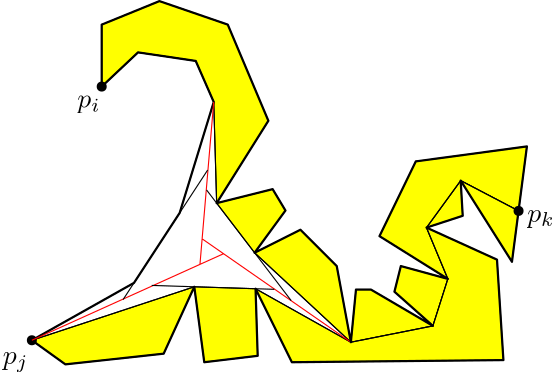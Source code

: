 <?xml version="1.0"?>
<!DOCTYPE ipe SYSTEM "ipe.dtd">
<ipe version="70000" creator="ipe6upgrade">
<info created="D:20081119114814" modified="D:20081126150810"/>
<ipestyle name="ipe6">
<color name="red" value="1 0 0"/>
<color name="green" value="0 1 0"/>
<color name="blue" value="0 0 1"/>
<color name="yellow" value="1 1 0"/>
<color name="gray1" value="0.125"/>
<color name="gray2" value="0.25"/>
<color name="gray3" value="0.375"/>
<color name="gray4" value="0.5"/>
<color name="gray5" value="0.625"/>
<color name="gray6" value="0.75"/>
<color name="gray7" value="0.875"/>
<dashstyle name="dashed" value="[4] 0"/>
<dashstyle name="dotted" value="[1 3] 0"/>
<dashstyle name="dash dotted" value="[4 2 1 2] 0"/>
<dashstyle name="dash dot dotted" value="[4 2 1 2 1 2] 0"/>
<pen name="heavier" value="0.8"/>
<pen name="fat" value="1.2"/>
<pen name="ultrafat" value="2"/>
<textsize name="large" value="\large"/>
<textsize name="Large" value="\Large"/>
<textsize name="LARGE" value="\LARGE"/>
<textsize name="huge" value="\huge"/>
<textsize name="Huge" value="\Huge"/>
<textsize name="small" value="\small"/>
<textsize name="footnote" value="\footnotesize"/>
<textsize name="tiny" value="\tiny"/>
<symbolsize name="small" value="2"/>
<symbolsize name="tiny" value="1.1"/>
<symbolsize name="large" value="5"/>
<arrowsize name="small" value="5"/>
<arrowsize name="tiny" value="3"/>
<arrowsize name="large" value="10"/>
<symbol name="mark/circle(sx)" transformations="translations">
<path fill="sym-stroke">
0.6 0 0 0.6 0 0 e 0.4 0 0 0.4 0 0 e
</path></symbol>
<symbol name="mark/disk(sx)" transformations="translations">
<path fill="sym-stroke">
0.6 0 0 0.6 0 0 e
</path></symbol>
<symbol name="mark/fdisk(sfx)" transformations="translations">
<group><path fill="sym-stroke" fillrule="eofill">
0.6 0 0 0.6 0 0 e 0.4 0 0 0.4 0 0 e
</path><path fill="sym-fill">
0.4 0 0 0.4 0 0 e
</path></group></symbol>
<symbol name="mark/box(sx)" transformations="translations">
<path fill="sym-stroke" fillrule="eofill">
-0.6 -0.6 m 0.6 -0.6 l 0.6 0.6 l -0.6 0.6 l h -0.4 -0.4 m 0.4 -0.4 l 0.4 0.4 l -0.4 0.4 l h</path></symbol>
<symbol name="mark/square(sx)" transformations="translations">
<path fill="sym-stroke">
-0.6 -0.6 m 0.6 -0.6 l 0.6 0.6 l -0.6 0.6 l h</path></symbol>
<symbol name="mark/fsquare(sfx)" transformations="translations">
<group><path fill="sym-stroke" fillrule="eofill">
-0.6 -0.6 m 0.6 -0.6 l 0.6 0.6 l -0.6 0.6 l h-0.4 -0.4 m 0.4 -0.4 l 0.4 0.4 l -0.4 0.4 l h</path><path fill="sym-fill">
-0.4 -0.4 m 0.4 -0.4 l 0.4 0.4 l -0.4 0.4 l h</path></group></symbol>
<symbol name="mark/cross(sx)" transformations="translations">
<group><path fill="sym-stroke">
-0.43 -0.57 m 0.57 0.43 l 0.43 0.57 l -0.57 -0.43 l h</path><path fill="sym-stroke">
-0.43 0.57 m 0.57 -0.43 l 0.43 -0.57 l -0.57 0.43 l h</path>
</group></symbol>
<textstyle name="center" begin="\begin{center}"
end="\end{center}"/>
<textstyle name="itemize" begin="\begin{itemize}"
end="\end{itemize}"/>
<textstyle name="item" begin="\begin{itemize}\item{}"
end="\end{itemize}"/>
</ipestyle>
<page>
<layer name="alpha"/>
<view layers="alpha" active="alpha"/>
<path layer="alpha" stroke="black" pen="normal" fill="yellow">
251.702 482.55 m
270.32 512.203 l
255.704 546.819 l
231.089 555.28 l
210.32 546.819 l
210.32 524.511 l
223.397 536.819 l
244.166 533.742 l
250.651 518.963 l
h
</path>
<path stroke="black" pen="normal" fill="yellow">
265.357 464.693 m
276.474 479.895 l
271.858 487.588 l
251.702 482.55 l
h
</path>
<path stroke="black" pen="normal" fill="yellow">
300.02 432.482 m
294.935 459.895 l
281.858 472.972 l
265.357 464.693 l
h
</path>
<path stroke="black" pen="normal" fill="yellow">
329.551 438.357 m
307.243 451.434 l
301.858 451.434 l
300.02 432.482 l
h
</path>
<path stroke="black" pen="normal" fill="yellow">
334.935 455.28 m
318.012 459.895 l
315.704 450.665 l
329.551 438.357 l
h
</path>
<path stroke="black" pen="normal" fill="yellow">
339.551 490.665 m
327.243 473.742 l
340.284 477.998 l
h
</path>
<path stroke="black" pen="normal" fill="yellow">
360.387 479.756 m
363.397 502.972 l
323.397 497.588 l
310.32 470.665 l
334.935 455.28 l
327.243 473.742 l
339.551 490.665 l
h
</path>
<path stroke="black" pen="normal" fill="yellow">
339.551 490.665 m
358.012 461.434 l
360.387 479.756 l
h
</path>
<path stroke="black" pen="normal" fill="yellow">
185.178 433.182 m
197.243 424.511 l
232.627 428.357 l
243.649 452.439 l
h
</path>
<path stroke="black" pen="normal" fill="yellow">
243.649 452.439 m
247.243 425.28 l
266.474 427.588 l
265.707 451.739 l
h
</path>
<path stroke="black" pen="normal" fill="yellow">
265.707 451.739 m
278.781 425.28 l
354.935 426.049 l
352.627 462.203 l
327.243 473.742 l
334.935 455.28 l
329.551 438.357 l
300.02 432.482 l
h
</path>
<path stroke="black" pen="normal" matrix="1 0 0 1 -17.1991 136.857">
267.85 382.106 m
255.596 342.192 l
239.14 316.982 l
202.377 296.325 l
260.848 315.582 l
282.906 314.882 l
317.219 295.625 l
282.556 327.836 l
268.901 345.693 l
h
</path>
<path stroke="red" pen="normal" matrix="1 0 0 1 -17.1991 136.857">
263.672 332.842 m
262.893 323.655 l
271.377 327.486 l
263.672 332.842 l
</path>
<path stroke="red" pen="normal" matrix="1 0 0 1 -17.1991 136.857">
271.377 327.486 m
317.219 295.625 l
</path>
<path stroke="black" pen="normal" matrix="1 0 0 1 -17.1991 136.857">
317.219 295.625 m
346.75 301.5 l
352.134 318.423 l
344.442 336.885 l
356.75 353.808 l
377.586 342.899 l
</path>
<path stroke="black" pen="normal" matrix="1 0 0 1 -17.1991 136.857">
267.85 382.106 m
261.365 396.885 l
240.596 399.962 l
227.519 387.654 l
</path>
<path stroke="black" pen="heavier" matrix="1 0 0 1 -17.1991 136.857">
375.211 324.577 m
380.596 366.115 l
340.596 360.731 l
327.519 333.808 l
352.134 318.423 l
335.211 323.038 l
332.903 313.808 l
346.75 301.5 l
324.442 314.577 l
319.057 314.577 l
317.219 295.625 l
312.134 323.038 l
299.057 336.115 l
282.556 327.836 l
293.673 343.038 l
289.057 350.731 l
268.901 345.693 l
287.519 375.346 l
272.903 409.962 l
248.288 418.423 l
227.519 409.962 l
227.519 387.654 l
240.596 399.962 l
261.365 396.885 l
267.85 382.106 l
255.596 342.192 l
239.14 316.982 l
202.377 296.325 l
214.442 287.654 l
249.826 291.5 l
260.848 315.582 l
264.442 288.423 l
283.673 290.731 l
282.906 314.882 l
295.98 288.423 l
372.134 289.192 l
369.826 325.346 l
344.442 336.885 l
357.483 341.141 l
356.75 353.808 l
h
</path>
<use name="mark/disk(sx)" pos="377.586 342.899" matrix="1 0 0 1 -17.1991 136.857" size="normal" stroke="black"/>
<use name="mark/disk(sx)" pos="202.377 296.325" matrix="1 0 0 1 -17.1991 136.857" size="normal" stroke="black"/>
<use name="mark/disk(sx)" pos="227.519 387.654" matrix="1 0 0 1 -17.1991 136.857" size="normal" stroke="black"/>
<path stroke="red" pen="normal" matrix="1 0 0 1 -17.1991 136.857">
263.672 332.842 m
267.85 382.106 l
</path>
<path stroke="red" pen="normal" matrix="1 0 0 1 -17.1991 136.857">
262.893 323.655 m
202.377 296.325 l
</path>
<text stroke="black" matrix="1 0 0 1 -1.06159 -1.32699" pos="202.575 518.304" type="label" transformations="translations" valign="baseline" size="normal">$p_i$</text>
<text stroke="black" matrix="1 0 0 1 0.265398 4.51176" pos="174.442 420.114" type="label" transformations="translations" valign="baseline" size="normal">$p_j$</text>
<text stroke="black" matrix="1 0 0 1 -2.91937 1.06159" pos="366.41 474.725" type="label" transformations="translations" valign="baseline" size="normal">$p_k$</text>
<path stroke="black" pen="normal">
248.066 487.304 m
251.702 482.55 l
</path>
<path stroke="black" pen="normal">
265.357 464.693 m
278.535 447.458 l
</path>
<path stroke="black" pen="normal">
238.397 479.049 m
248.462 494.467 l
</path>
<path stroke="black" pen="normal">
218.013 447.821 m
221.941 453.839 l
</path>
<path stroke="black" pen="normal">
228.326 452.927 m
243.649 452.439 l
</path>
<path stroke="black" pen="normal">
265.707 451.739 m
272.457 451.526 l
</path>
</page>
</ipe>
